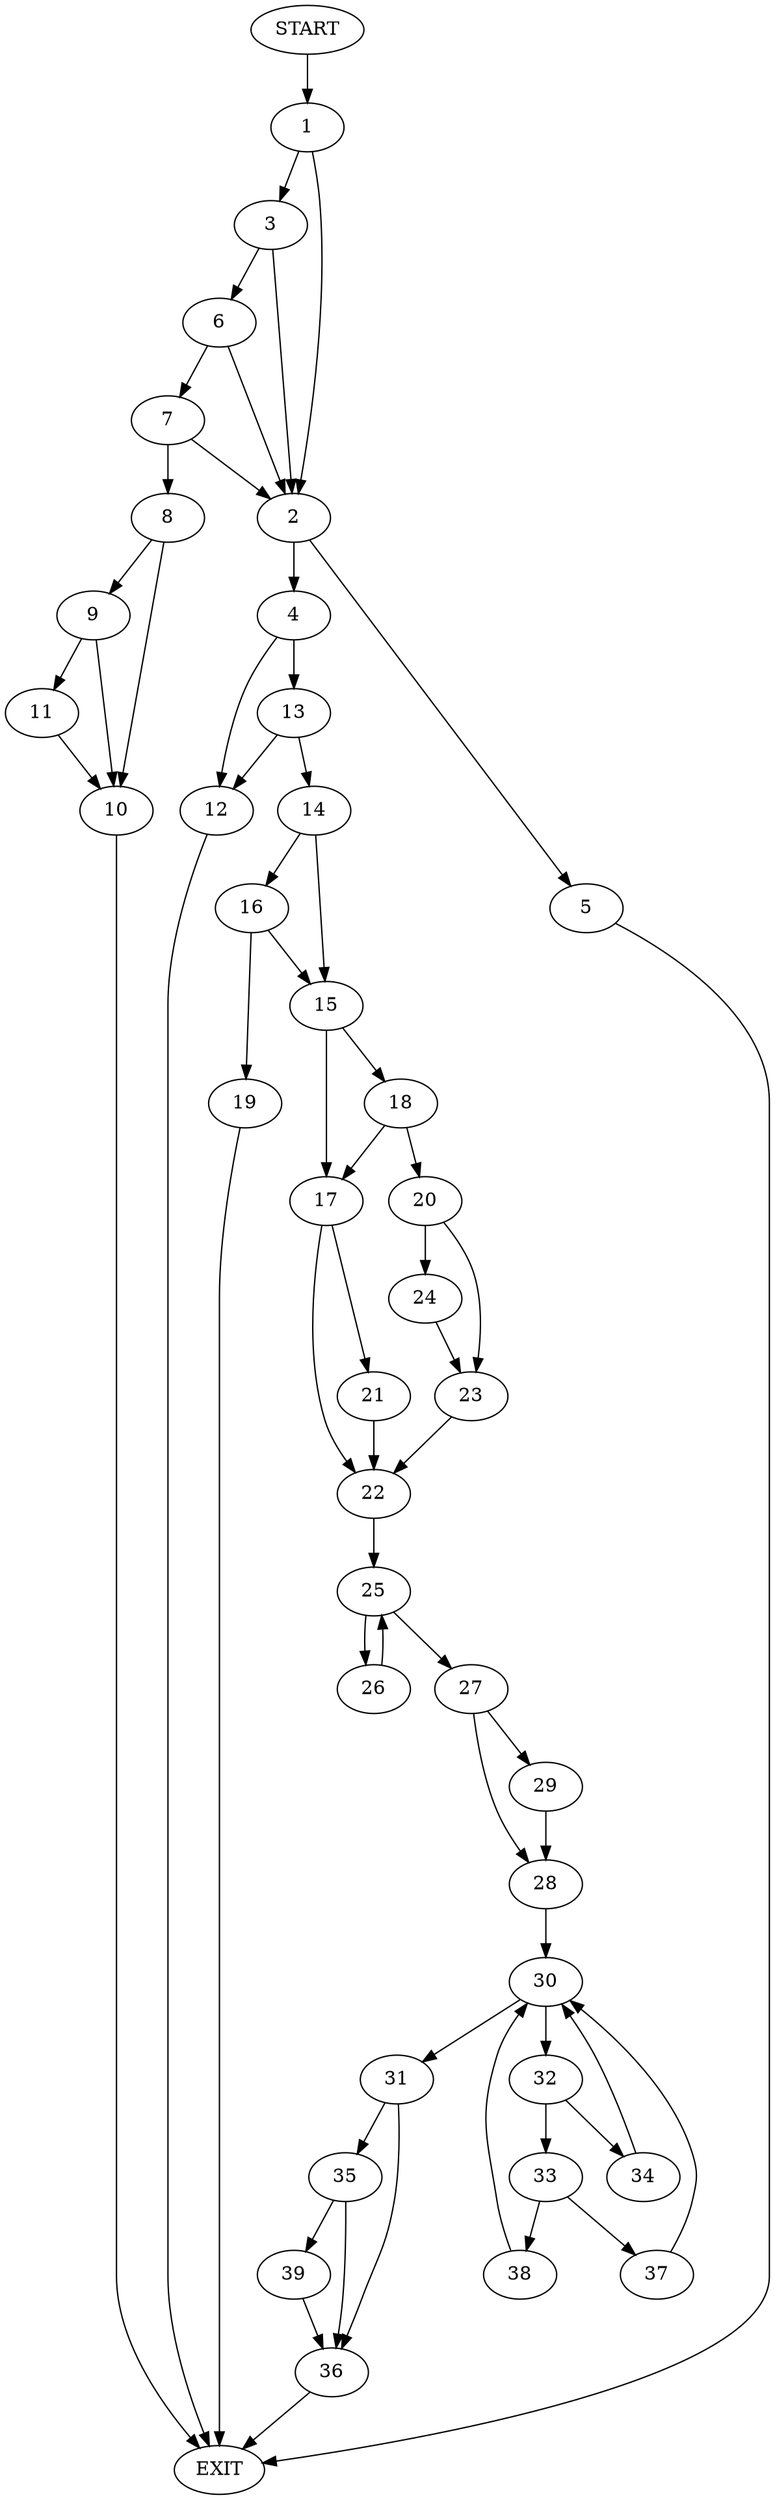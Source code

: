 digraph {
0 [label="START"]
40 [label="EXIT"]
0 -> 1
1 -> 2
1 -> 3
2 -> 4
2 -> 5
3 -> 6
3 -> 2
6 -> 2
6 -> 7
7 -> 2
7 -> 8
8 -> 9
8 -> 10
9 -> 10
9 -> 11
10 -> 40
11 -> 10
4 -> 12
4 -> 13
5 -> 40
12 -> 40
13 -> 12
13 -> 14
14 -> 15
14 -> 16
15 -> 17
15 -> 18
16 -> 15
16 -> 19
19 -> 40
18 -> 20
18 -> 17
17 -> 21
17 -> 22
20 -> 23
20 -> 24
24 -> 23
23 -> 22
22 -> 25
21 -> 22
25 -> 26
25 -> 27
26 -> 25
27 -> 28
27 -> 29
29 -> 28
28 -> 30
30 -> 31
30 -> 32
32 -> 33
32 -> 34
31 -> 35
31 -> 36
33 -> 37
33 -> 38
34 -> 30
38 -> 30
37 -> 30
35 -> 39
35 -> 36
36 -> 40
39 -> 36
}
